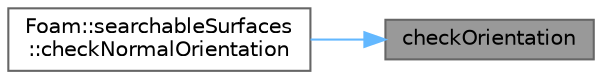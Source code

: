 digraph "checkOrientation"
{
 // LATEX_PDF_SIZE
  bgcolor="transparent";
  edge [fontname=Helvetica,fontsize=10,labelfontname=Helvetica,labelfontsize=10];
  node [fontname=Helvetica,fontsize=10,shape=box,height=0.2,width=0.4];
  rankdir="RL";
  Node1 [id="Node000001",label="checkOrientation",height=0.2,width=0.4,color="gray40", fillcolor="grey60", style="filled", fontcolor="black",tooltip=" "];
  Node1 -> Node2 [id="edge1_Node000001_Node000002",dir="back",color="steelblue1",style="solid",tooltip=" "];
  Node2 [id="Node000002",label="Foam::searchableSurfaces\l::checkNormalOrientation",height=0.2,width=0.4,color="grey40", fillcolor="white", style="filled",URL="$classFoam_1_1searchableSurfaces.html#ad545a109b5bca3ae7ac6f4b8c5ec4bb5",tooltip=" "];
}

